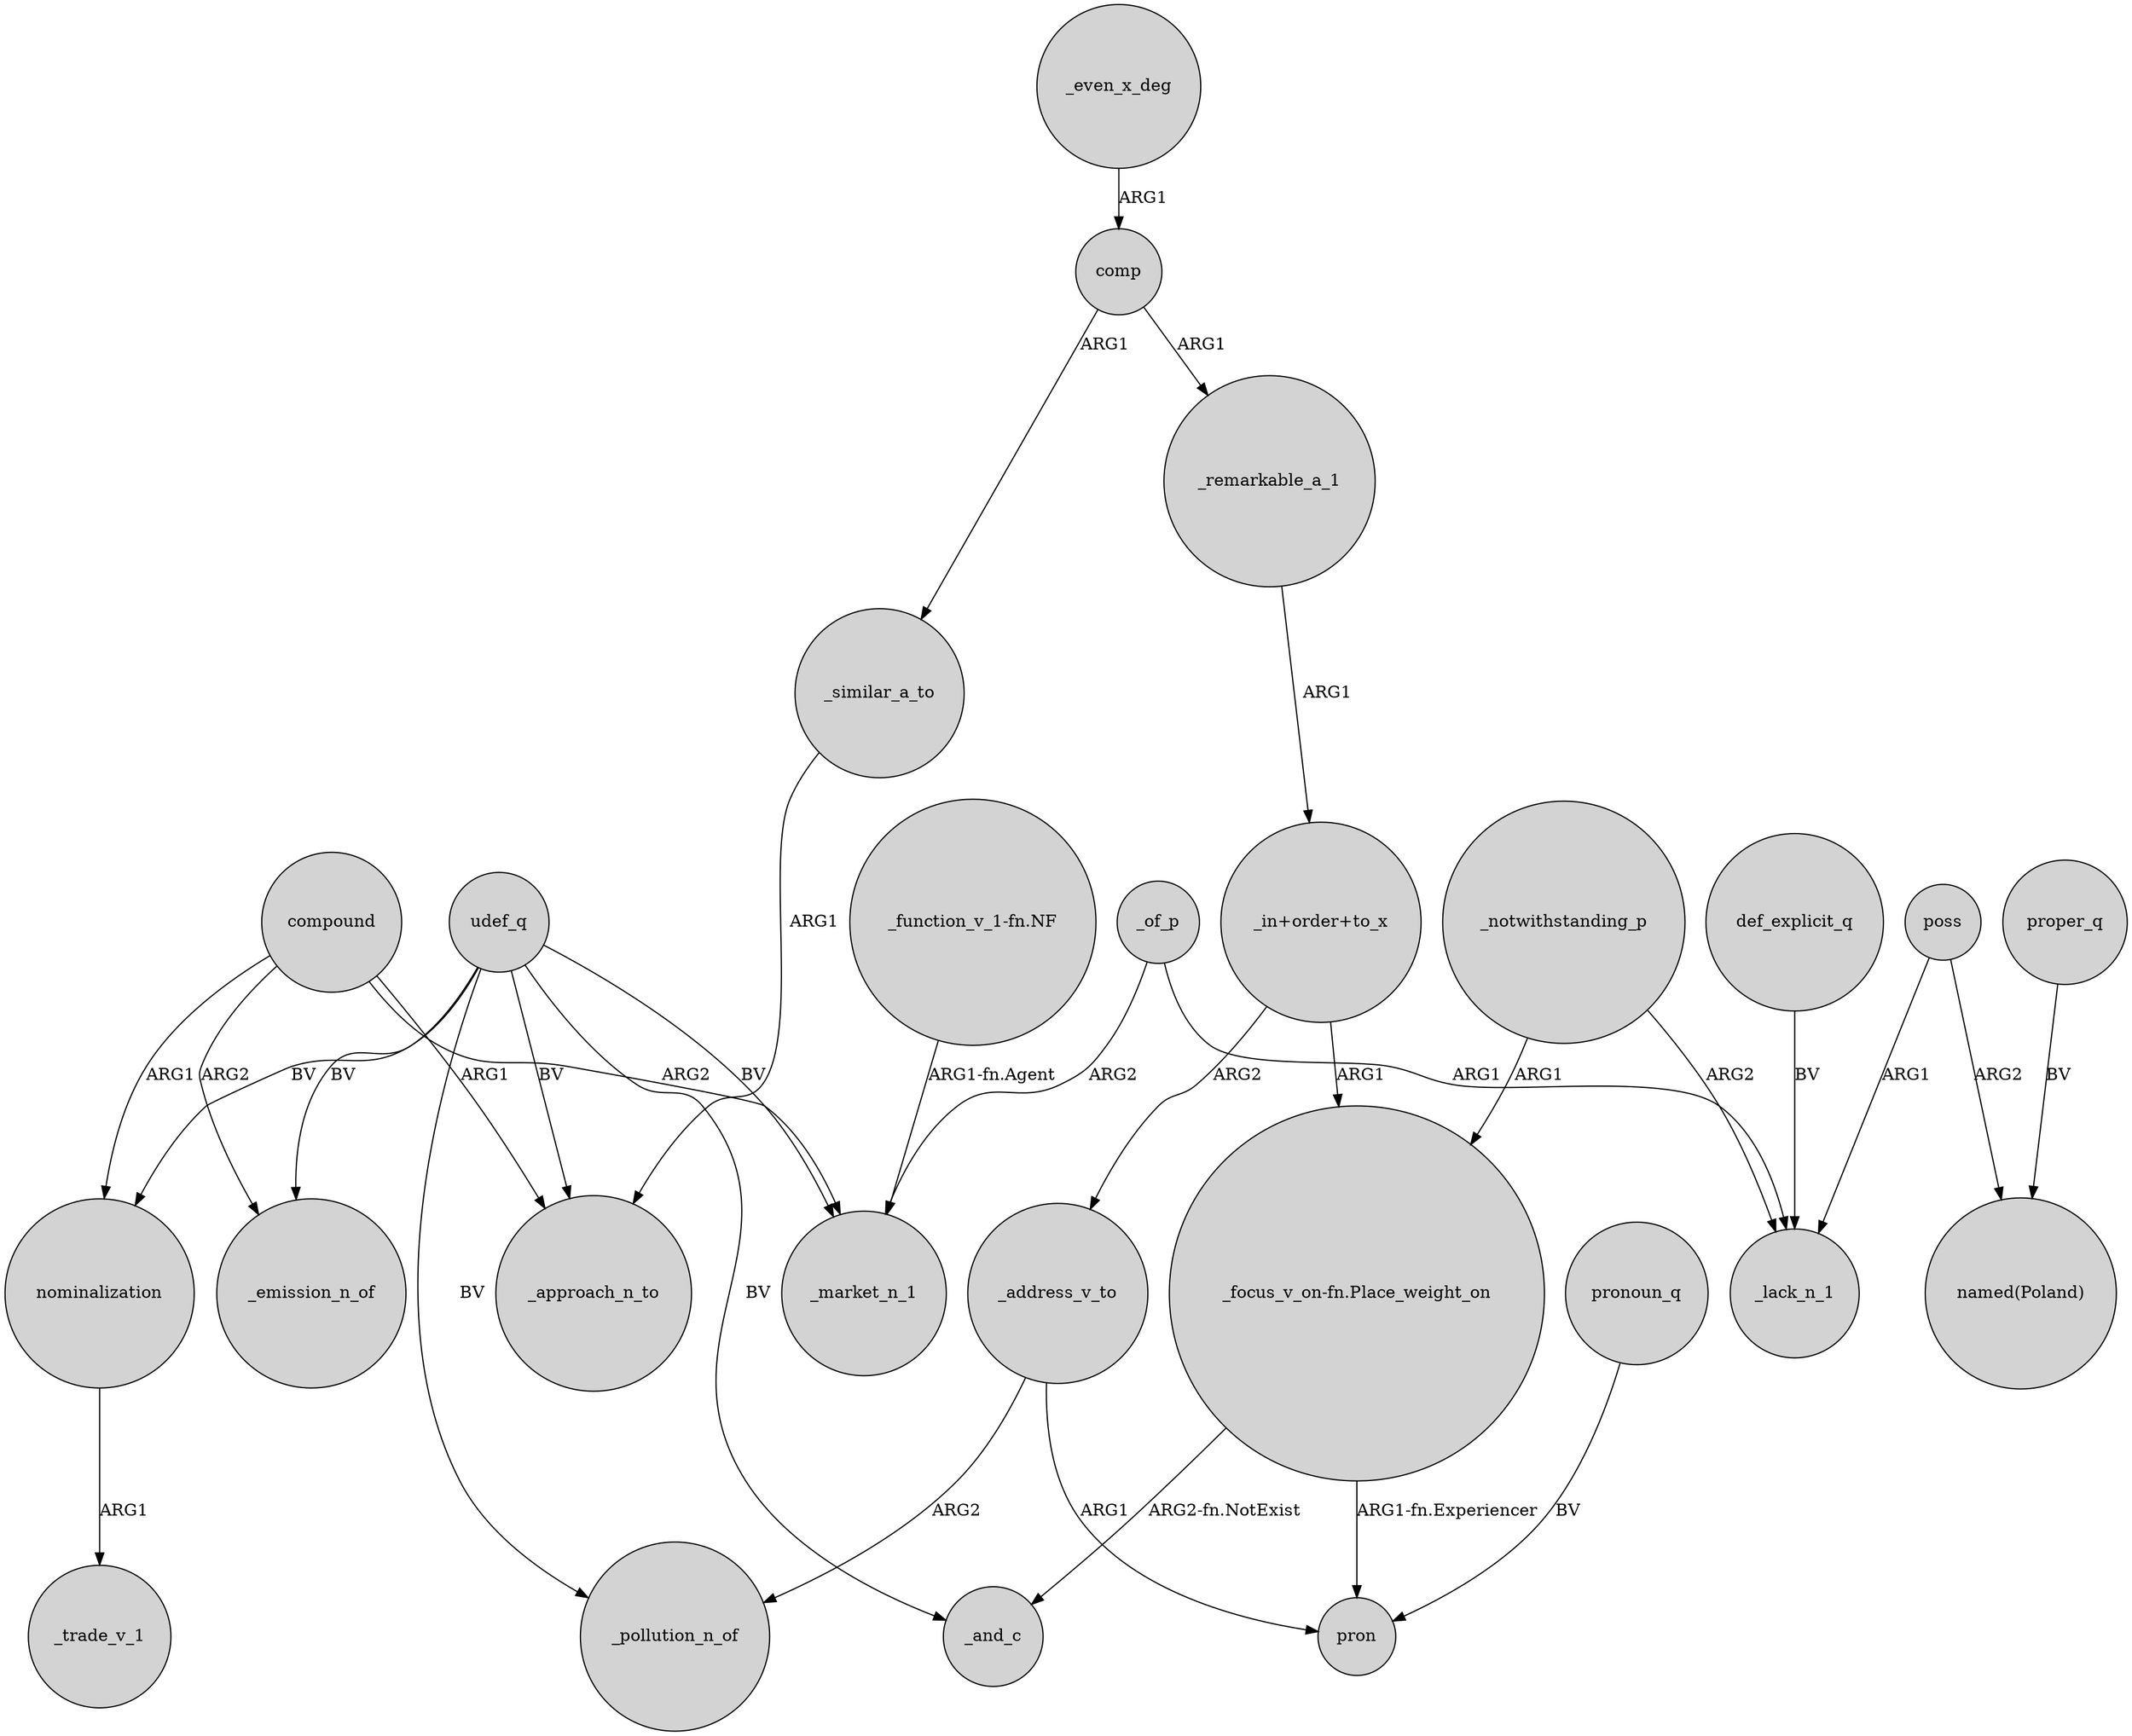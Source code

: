 digraph {
	node [shape=circle style=filled]
	"_focus_v_on-fn.Place_weight_on" -> _and_c [label="ARG2-fn.NotExist"]
	compound -> _market_n_1 [label=ARG2]
	comp -> _similar_a_to [label=ARG1]
	_notwithstanding_p -> _lack_n_1 [label=ARG2]
	"_function_v_1-fn.NF" -> _market_n_1 [label="ARG1-fn.Agent"]
	_of_p -> _lack_n_1 [label=ARG1]
	"_in+order+to_x" -> "_focus_v_on-fn.Place_weight_on" [label=ARG1]
	compound -> _emission_n_of [label=ARG2]
	_remarkable_a_1 -> "_in+order+to_x" [label=ARG1]
	udef_q -> _market_n_1 [label=BV]
	nominalization -> _trade_v_1 [label=ARG1]
	poss -> _lack_n_1 [label=ARG1]
	poss -> "named(Poland)" [label=ARG2]
	_of_p -> _market_n_1 [label=ARG2]
	_even_x_deg -> comp [label=ARG1]
	proper_q -> "named(Poland)" [label=BV]
	compound -> _approach_n_to [label=ARG1]
	pronoun_q -> pron [label=BV]
	udef_q -> _approach_n_to [label=BV]
	def_explicit_q -> _lack_n_1 [label=BV]
	udef_q -> _pollution_n_of [label=BV]
	_notwithstanding_p -> "_focus_v_on-fn.Place_weight_on" [label=ARG1]
	udef_q -> nominalization [label=BV]
	"_focus_v_on-fn.Place_weight_on" -> pron [label="ARG1-fn.Experiencer"]
	"_in+order+to_x" -> _address_v_to [label=ARG2]
	_address_v_to -> _pollution_n_of [label=ARG2]
	comp -> _remarkable_a_1 [label=ARG1]
	_address_v_to -> pron [label=ARG1]
	udef_q -> _and_c [label=BV]
	compound -> nominalization [label=ARG1]
	udef_q -> _emission_n_of [label=BV]
	_similar_a_to -> _approach_n_to [label=ARG1]
}
